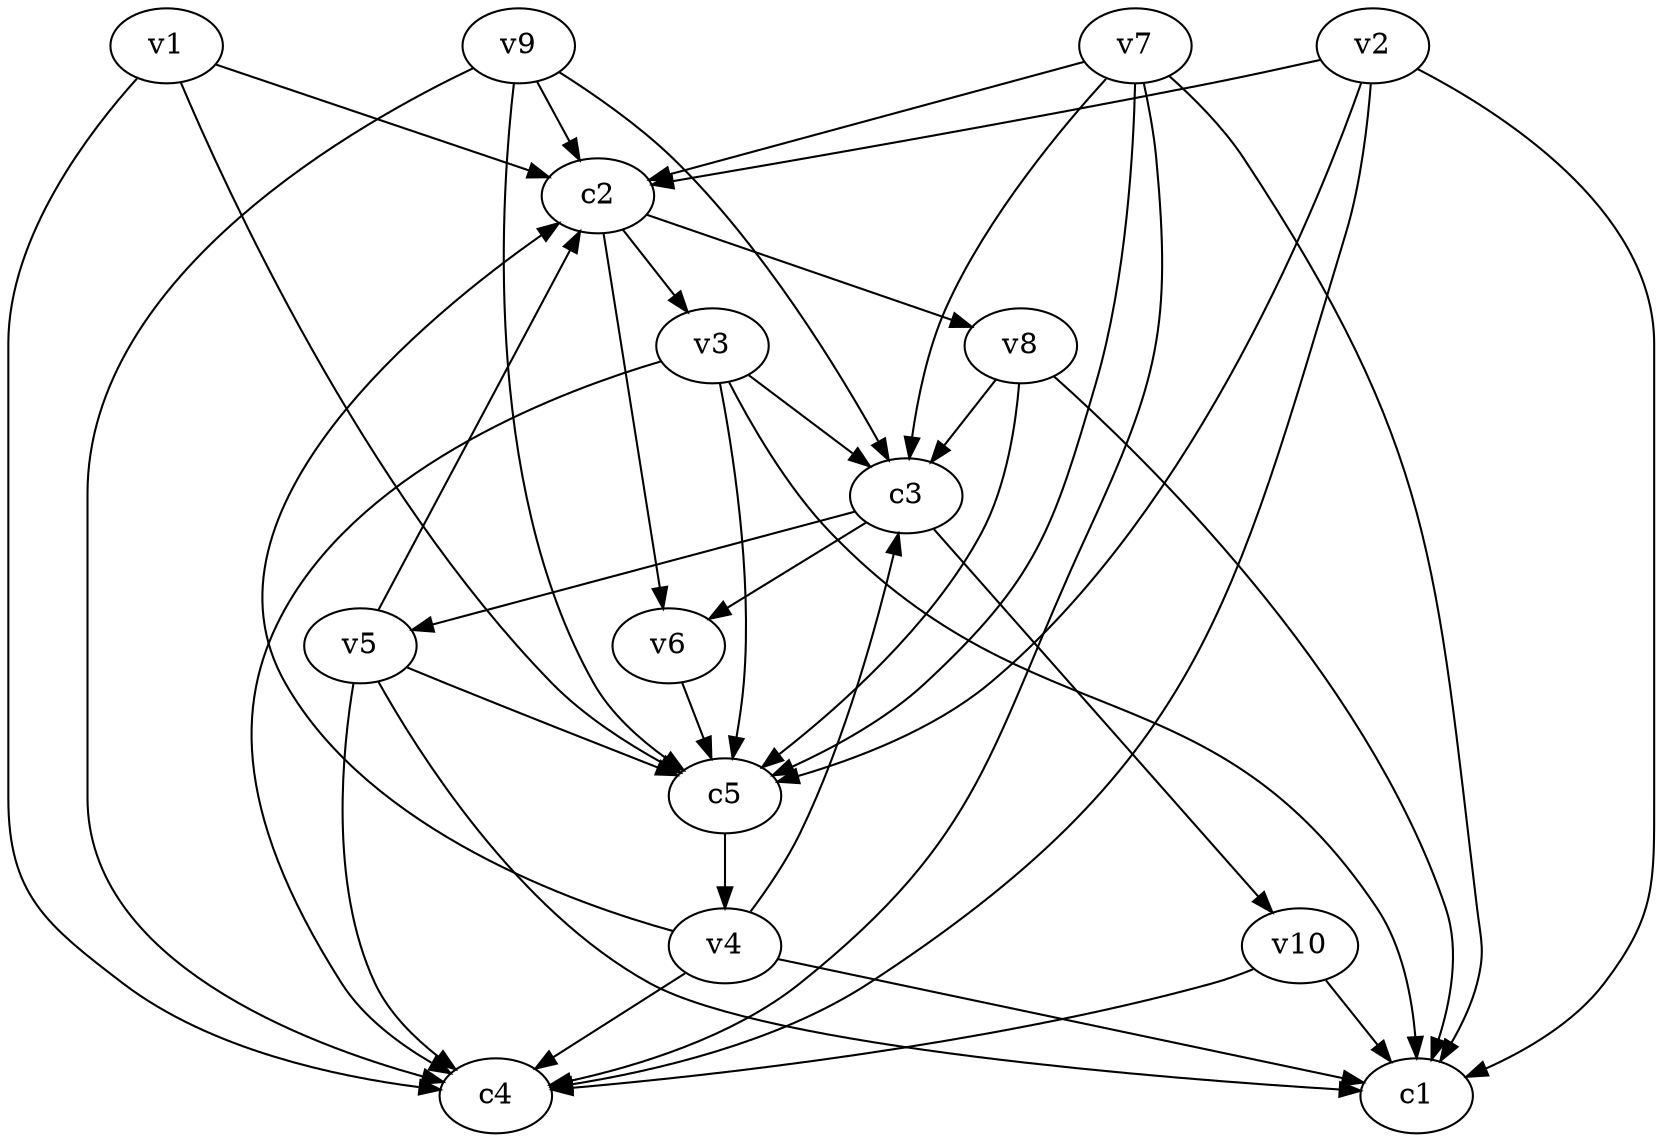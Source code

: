 strict digraph  {
c1;
c2;
c3;
c4;
c5;
v1;
v2;
v3;
v4;
v5;
v6;
v7;
v8;
v9;
v10;
c2 -> v8  [weight=1];
c2 -> v3  [weight=1];
c2 -> v6  [weight=1];
c3 -> v10  [weight=1];
c3 -> v6  [weight=1];
c3 -> v5  [weight=1];
c5 -> v4  [weight=1];
v1 -> c2  [weight=1];
v1 -> c4  [weight=1];
v1 -> c5  [weight=1];
v2 -> c1  [weight=1];
v2 -> c5  [weight=1];
v2 -> c4  [weight=1];
v2 -> c2  [weight=1];
v3 -> c4  [weight=1];
v3 -> c3  [weight=1];
v3 -> c1  [weight=1];
v3 -> c5  [weight=1];
v4 -> c2  [weight=1];
v4 -> c3  [weight=1];
v4 -> c4  [weight=1];
v4 -> c1  [weight=1];
v5 -> c2  [weight=1];
v5 -> c4  [weight=1];
v5 -> c1  [weight=1];
v5 -> c5  [weight=1];
v6 -> c5  [weight=1];
v7 -> c3  [weight=1];
v7 -> c2  [weight=1];
v7 -> c5  [weight=1];
v7 -> c4  [weight=1];
v7 -> c1  [weight=1];
v8 -> c5  [weight=1];
v8 -> c1  [weight=1];
v8 -> c3  [weight=1];
v9 -> c4  [weight=1];
v9 -> c2  [weight=1];
v9 -> c5  [weight=1];
v9 -> c3  [weight=1];
v10 -> c4  [weight=1];
v10 -> c1  [weight=1];
}
